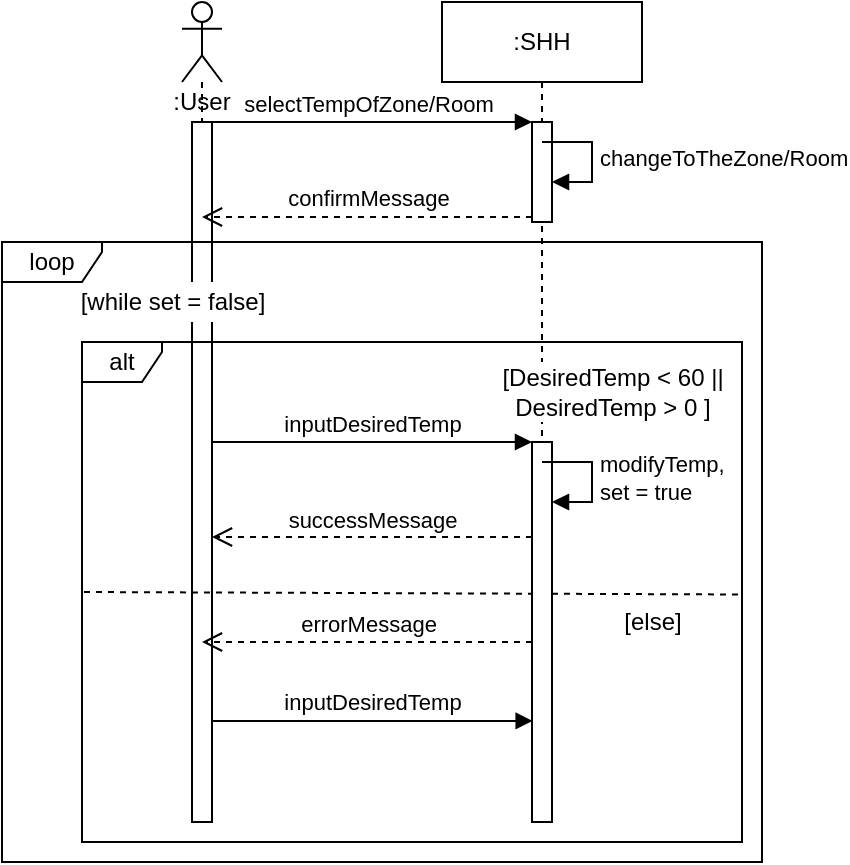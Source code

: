 <mxfile version="13.10.6" type="github" pages="4">
  <diagram id="kgpKYQtTHZ0yAKxKKP6v" name="SetTempForZone/Room">
    <mxGraphModel dx="388" dy="538" grid="1" gridSize="10" guides="1" tooltips="1" connect="1" arrows="1" fold="1" page="1" pageScale="1" pageWidth="850" pageHeight="1100" math="0" shadow="0">
      <root>
        <mxCell id="0" />
        <mxCell id="1" parent="0" />
        <mxCell id="lhcArw72Mbw9M8PvTjn8-2" value=":User" style="shape=umlLifeline;participant=umlActor;perimeter=lifelinePerimeter;whiteSpace=wrap;html=1;container=1;collapsible=0;recursiveResize=0;verticalAlign=top;spacingTop=36;outlineConnect=0;" vertex="1" parent="1">
          <mxGeometry x="190" y="200" width="20" height="410" as="geometry" />
        </mxCell>
        <mxCell id="lhcArw72Mbw9M8PvTjn8-9" value="" style="html=1;points=[];perimeter=orthogonalPerimeter;" vertex="1" parent="lhcArw72Mbw9M8PvTjn8-2">
          <mxGeometry x="5" y="60" width="10" height="350" as="geometry" />
        </mxCell>
        <mxCell id="lhcArw72Mbw9M8PvTjn8-3" value=":SHH" style="shape=umlLifeline;perimeter=lifelinePerimeter;whiteSpace=wrap;html=1;container=1;collapsible=0;recursiveResize=0;outlineConnect=0;" vertex="1" parent="1">
          <mxGeometry x="320" y="200" width="100" height="350" as="geometry" />
        </mxCell>
        <mxCell id="lhcArw72Mbw9M8PvTjn8-4" value="" style="html=1;points=[];perimeter=orthogonalPerimeter;" vertex="1" parent="lhcArw72Mbw9M8PvTjn8-3">
          <mxGeometry x="45" y="60" width="10" height="50" as="geometry" />
        </mxCell>
        <mxCell id="lhcArw72Mbw9M8PvTjn8-5" value="selectTempOfZone/Room" style="html=1;verticalAlign=bottom;endArrow=block;entryX=0;entryY=0;" edge="1" target="lhcArw72Mbw9M8PvTjn8-4" parent="1" source="lhcArw72Mbw9M8PvTjn8-2">
          <mxGeometry relative="1" as="geometry">
            <mxPoint x="290" y="260" as="sourcePoint" />
          </mxGeometry>
        </mxCell>
        <mxCell id="lhcArw72Mbw9M8PvTjn8-6" value="confirmMessage" style="html=1;verticalAlign=bottom;endArrow=open;dashed=1;endSize=8;exitX=0;exitY=0.95;" edge="1" source="lhcArw72Mbw9M8PvTjn8-4" parent="1" target="lhcArw72Mbw9M8PvTjn8-2">
          <mxGeometry relative="1" as="geometry">
            <mxPoint x="290" y="336" as="targetPoint" />
          </mxGeometry>
        </mxCell>
        <mxCell id="lhcArw72Mbw9M8PvTjn8-8" value="changeToTheZone/Room" style="edgeStyle=orthogonalEdgeStyle;html=1;align=left;spacingLeft=2;endArrow=block;rounded=0;entryX=1;entryY=0;" edge="1" parent="1">
          <mxGeometry relative="1" as="geometry">
            <mxPoint x="370" y="270" as="sourcePoint" />
            <Array as="points">
              <mxPoint x="395" y="270" />
            </Array>
            <mxPoint x="375" y="290" as="targetPoint" />
          </mxGeometry>
        </mxCell>
        <mxCell id="lhcArw72Mbw9M8PvTjn8-15" value="" style="endArrow=none;dashed=1;html=1;entryX=1;entryY=0.505;entryDx=0;entryDy=0;entryPerimeter=0;exitX=0.003;exitY=0.5;exitDx=0;exitDy=0;exitPerimeter=0;" edge="1" parent="1" source="lhcArw72Mbw9M8PvTjn8-13" target="lhcArw72Mbw9M8PvTjn8-13">
          <mxGeometry width="50" height="50" relative="1" as="geometry">
            <mxPoint x="140" y="429.5" as="sourcePoint" />
            <mxPoint x="250" y="429.5" as="targetPoint" />
          </mxGeometry>
        </mxCell>
        <mxCell id="lhcArw72Mbw9M8PvTjn8-26" value="[while set = false]" style="text;html=1;align=center;verticalAlign=middle;resizable=0;points=[];autosize=1;fillColor=#FFFFFF;" vertex="1" parent="1">
          <mxGeometry x="130" y="340" width="110" height="20" as="geometry" />
        </mxCell>
        <mxCell id="lhcArw72Mbw9M8PvTjn8-10" value="" style="html=1;points=[];perimeter=orthogonalPerimeter;" vertex="1" parent="1">
          <mxGeometry x="365" y="420" width="10" height="50" as="geometry" />
        </mxCell>
        <mxCell id="lhcArw72Mbw9M8PvTjn8-16" value="" style="html=1;points=[];perimeter=orthogonalPerimeter;" vertex="1" parent="1">
          <mxGeometry x="365" y="420" width="10" height="190" as="geometry" />
        </mxCell>
        <mxCell id="lhcArw72Mbw9M8PvTjn8-11" value="inputDesiredTemp" style="html=1;verticalAlign=bottom;endArrow=block;entryX=0;entryY=0;" edge="1" target="lhcArw72Mbw9M8PvTjn8-10" parent="1">
          <mxGeometry relative="1" as="geometry">
            <mxPoint x="205" y="420" as="sourcePoint" />
          </mxGeometry>
        </mxCell>
        <mxCell id="lhcArw72Mbw9M8PvTjn8-12" value="successMessage" style="html=1;verticalAlign=bottom;endArrow=open;dashed=1;endSize=8;exitX=0;exitY=0.95;" edge="1" source="lhcArw72Mbw9M8PvTjn8-10" parent="1">
          <mxGeometry relative="1" as="geometry">
            <mxPoint x="205" y="467.5" as="targetPoint" />
          </mxGeometry>
        </mxCell>
        <mxCell id="lhcArw72Mbw9M8PvTjn8-18" value="modifyTemp, &lt;br&gt;set = true" style="edgeStyle=orthogonalEdgeStyle;html=1;align=left;spacingLeft=2;endArrow=block;rounded=0;entryX=1;entryY=0;" edge="1" parent="1">
          <mxGeometry relative="1" as="geometry">
            <mxPoint x="370" y="430" as="sourcePoint" />
            <Array as="points">
              <mxPoint x="395" y="430" />
            </Array>
            <mxPoint x="375" y="450" as="targetPoint" />
          </mxGeometry>
        </mxCell>
        <mxCell id="lhcArw72Mbw9M8PvTjn8-19" value="[DesiredTemp &amp;lt; 60 || &lt;br&gt;DesiredTemp &amp;gt; 0&amp;nbsp;]" style="text;html=1;align=center;verticalAlign=middle;resizable=0;points=[];autosize=1;fillColor=#FFFFFF;shadow=0;" vertex="1" parent="1">
          <mxGeometry x="340" y="380" width="130" height="30" as="geometry" />
        </mxCell>
        <mxCell id="lhcArw72Mbw9M8PvTjn8-20" value="[else]" style="text;html=1;align=center;verticalAlign=middle;resizable=0;points=[];autosize=1;" vertex="1" parent="1">
          <mxGeometry x="405" y="500" width="40" height="20" as="geometry" />
        </mxCell>
        <mxCell id="lhcArw72Mbw9M8PvTjn8-22" value="errorMessage" style="html=1;verticalAlign=bottom;endArrow=open;dashed=1;endSize=8;" edge="1" parent="1" source="lhcArw72Mbw9M8PvTjn8-16">
          <mxGeometry relative="1" as="geometry">
            <mxPoint x="280" y="520" as="sourcePoint" />
            <mxPoint x="200" y="520" as="targetPoint" />
          </mxGeometry>
        </mxCell>
        <mxCell id="lhcArw72Mbw9M8PvTjn8-23" value="inputDesiredTemp" style="html=1;verticalAlign=bottom;endArrow=block;entryX=0.033;entryY=0.734;entryDx=0;entryDy=0;entryPerimeter=0;" edge="1" parent="1" target="lhcArw72Mbw9M8PvTjn8-16">
          <mxGeometry width="80" relative="1" as="geometry">
            <mxPoint x="205" y="559.46" as="sourcePoint" />
            <mxPoint x="340" y="560" as="targetPoint" />
          </mxGeometry>
        </mxCell>
        <mxCell id="lhcArw72Mbw9M8PvTjn8-13" value="alt" style="shape=umlFrame;whiteSpace=wrap;html=1;width=40;height=20;" vertex="1" parent="1">
          <mxGeometry x="140" y="370" width="330" height="250" as="geometry" />
        </mxCell>
        <mxCell id="lhcArw72Mbw9M8PvTjn8-25" value="loop" style="shape=umlFrame;whiteSpace=wrap;html=1;shadow=0;fillColor=#FFFFFF;width=50;height=20;" vertex="1" parent="1">
          <mxGeometry x="100" y="320" width="380" height="310" as="geometry" />
        </mxCell>
      </root>
    </mxGraphModel>
  </diagram>
  <diagram id="YWMfqUhMTUKm7gQqHDon" name="DisplayRoomTemp">
    <mxGraphModel dx="466" dy="645" grid="1" gridSize="10" guides="1" tooltips="1" connect="1" arrows="1" fold="1" page="1" pageScale="1" pageWidth="850" pageHeight="1100" math="0" shadow="0">
      <root>
        <mxCell id="bGHKmagNLLG-o4S90rGU-0" />
        <mxCell id="bGHKmagNLLG-o4S90rGU-1" parent="bGHKmagNLLG-o4S90rGU-0" />
        <mxCell id="HIW2l6GMeRsGFYgbqVl1-0" value=":User" style="shape=umlLifeline;participant=umlActor;perimeter=lifelinePerimeter;whiteSpace=wrap;html=1;container=1;collapsible=0;recursiveResize=0;verticalAlign=top;spacingTop=36;outlineConnect=0;shadow=0;fillColor=#FFFFFF;" vertex="1" parent="bGHKmagNLLG-o4S90rGU-1">
          <mxGeometry x="230" y="190" width="20" height="190" as="geometry" />
        </mxCell>
        <mxCell id="s9i3gwIcVF2IHLuW9Wfh-0" value="" style="html=1;points=[];perimeter=orthogonalPerimeter;shadow=0;fillColor=#FFFFFF;" vertex="1" parent="HIW2l6GMeRsGFYgbqVl1-0">
          <mxGeometry x="5" y="70" width="10" height="70" as="geometry" />
        </mxCell>
        <mxCell id="HIW2l6GMeRsGFYgbqVl1-1" value=":SHH" style="shape=umlLifeline;perimeter=lifelinePerimeter;whiteSpace=wrap;html=1;container=1;collapsible=0;recursiveResize=0;outlineConnect=0;shadow=0;fillColor=#FFFFFF;" vertex="1" parent="bGHKmagNLLG-o4S90rGU-1">
          <mxGeometry x="340" y="190" width="100" height="190" as="geometry" />
        </mxCell>
        <mxCell id="s9i3gwIcVF2IHLuW9Wfh-1" value="" style="html=1;points=[];perimeter=orthogonalPerimeter;shadow=0;fillColor=#FFFFFF;" vertex="1" parent="HIW2l6GMeRsGFYgbqVl1-1">
          <mxGeometry x="45" y="70" width="10" height="70" as="geometry" />
        </mxCell>
        <mxCell id="s9i3gwIcVF2IHLuW9Wfh-2" value="selectRoomToDisplay" style="html=1;verticalAlign=bottom;endArrow=block;" edge="1" parent="bGHKmagNLLG-o4S90rGU-1" target="s9i3gwIcVF2IHLuW9Wfh-1">
          <mxGeometry width="80" relative="1" as="geometry">
            <mxPoint x="240" y="260" as="sourcePoint" />
            <mxPoint x="320" y="260" as="targetPoint" />
          </mxGeometry>
        </mxCell>
        <mxCell id="s9i3gwIcVF2IHLuW9Wfh-3" value="displayRoomTemp" style="html=1;verticalAlign=bottom;endArrow=open;dashed=1;endSize=8;" edge="1" parent="bGHKmagNLLG-o4S90rGU-1" source="HIW2l6GMeRsGFYgbqVl1-1">
          <mxGeometry relative="1" as="geometry">
            <mxPoint x="320" y="330" as="sourcePoint" />
            <mxPoint x="240" y="330" as="targetPoint" />
          </mxGeometry>
        </mxCell>
      </root>
    </mxGraphModel>
  </diagram>
  <diagram id="w-tRJo2W-2mMPzgcjWOK" name="SetDefaultTemp">
    <mxGraphModel dx="466" dy="645" grid="1" gridSize="10" guides="1" tooltips="1" connect="1" arrows="1" fold="1" page="1" pageScale="1" pageWidth="850" pageHeight="1100" math="0" shadow="0">
      <root>
        <mxCell id="Ng2WjSJcqN4tj9qCuIeY-0" />
        <mxCell id="Ng2WjSJcqN4tj9qCuIeY-1" parent="Ng2WjSJcqN4tj9qCuIeY-0" />
        <mxCell id="Ng2WjSJcqN4tj9qCuIeY-2" value=":User" style="shape=umlLifeline;participant=umlActor;perimeter=lifelinePerimeter;whiteSpace=wrap;html=1;container=1;collapsible=0;recursiveResize=0;verticalAlign=top;spacingTop=36;outlineConnect=0;shadow=0;fillColor=#FFFFFF;" vertex="1" parent="Ng2WjSJcqN4tj9qCuIeY-1">
          <mxGeometry x="130" y="180" width="20" height="160" as="geometry" />
        </mxCell>
        <mxCell id="Ng2WjSJcqN4tj9qCuIeY-4" value="" style="html=1;points=[];perimeter=orthogonalPerimeter;shadow=0;fillColor=#FFFFFF;" vertex="1" parent="Ng2WjSJcqN4tj9qCuIeY-2">
          <mxGeometry x="5" y="70" width="10" height="80" as="geometry" />
        </mxCell>
        <mxCell id="Ng2WjSJcqN4tj9qCuIeY-3" value=":SHH" style="shape=umlLifeline;perimeter=lifelinePerimeter;whiteSpace=wrap;html=1;container=1;collapsible=0;recursiveResize=0;outlineConnect=0;shadow=0;fillColor=#FFFFFF;" vertex="1" parent="Ng2WjSJcqN4tj9qCuIeY-1">
          <mxGeometry x="280" y="180" width="100" height="160" as="geometry" />
        </mxCell>
        <mxCell id="Ng2WjSJcqN4tj9qCuIeY-5" value="" style="html=1;points=[];perimeter=orthogonalPerimeter;shadow=0;fillColor=#FFFFFF;" vertex="1" parent="Ng2WjSJcqN4tj9qCuIeY-3">
          <mxGeometry x="45" y="70" width="10" height="80" as="geometry" />
        </mxCell>
        <mxCell id="Ng2WjSJcqN4tj9qCuIeY-6" value="TempForSummerAndWinter" style="html=1;verticalAlign=bottom;endArrow=block;" edge="1" parent="Ng2WjSJcqN4tj9qCuIeY-1" target="Ng2WjSJcqN4tj9qCuIeY-3">
          <mxGeometry width="80" relative="1" as="geometry">
            <mxPoint x="140" y="250" as="sourcePoint" />
            <mxPoint x="220" y="250" as="targetPoint" />
          </mxGeometry>
        </mxCell>
        <mxCell id="Ng2WjSJcqN4tj9qCuIeY-8" value="updateRecordOfTemp" style="edgeStyle=orthogonalEdgeStyle;html=1;align=left;spacingLeft=2;endArrow=block;rounded=0;entryX=1;entryY=0;" edge="1" parent="Ng2WjSJcqN4tj9qCuIeY-1">
          <mxGeometry relative="1" as="geometry">
            <mxPoint x="330" y="270" as="sourcePoint" />
            <Array as="points">
              <mxPoint x="355" y="270" />
            </Array>
            <mxPoint x="335" y="290" as="targetPoint" />
          </mxGeometry>
        </mxCell>
        <mxCell id="Ng2WjSJcqN4tj9qCuIeY-9" value="SuccessMessage" style="html=1;verticalAlign=bottom;endArrow=open;dashed=1;endSize=8;exitX=0.2;exitY=1;exitDx=0;exitDy=0;exitPerimeter=0;" edge="1" parent="Ng2WjSJcqN4tj9qCuIeY-1" source="Ng2WjSJcqN4tj9qCuIeY-5" target="Ng2WjSJcqN4tj9qCuIeY-2">
          <mxGeometry relative="1" as="geometry">
            <mxPoint x="270" y="329.5" as="sourcePoint" />
            <mxPoint x="190" y="329.5" as="targetPoint" />
          </mxGeometry>
        </mxCell>
      </root>
    </mxGraphModel>
  </diagram>
  <diagram id="8MvD7-P4snf87cYQ7J5n" name="Page-4">
    <mxGraphModel dx="1186" dy="645" grid="1" gridSize="10" guides="1" tooltips="1" connect="1" arrows="1" fold="1" page="1" pageScale="1" pageWidth="850" pageHeight="1100" math="0" shadow="0">
      <root>
        <mxCell id="nOwNBk0ENd_ktqmfTxCf-0" />
        <mxCell id="nOwNBk0ENd_ktqmfTxCf-1" parent="nOwNBk0ENd_ktqmfTxCf-0" />
        <mxCell id="nOwNBk0ENd_ktqmfTxCf-2" value=":User" style="shape=umlLifeline;participant=umlActor;perimeter=lifelinePerimeter;whiteSpace=wrap;html=1;container=1;collapsible=0;recursiveResize=0;verticalAlign=top;spacingTop=36;outlineConnect=0;shadow=0;fillColor=#FFFFFF;" vertex="1" parent="nOwNBk0ENd_ktqmfTxCf-1">
          <mxGeometry x="150" y="150" width="20" height="300" as="geometry" />
        </mxCell>
        <mxCell id="nOwNBk0ENd_ktqmfTxCf-3" value=":SHH" style="shape=umlLifeline;perimeter=lifelinePerimeter;whiteSpace=wrap;html=1;container=1;collapsible=0;recursiveResize=0;outlineConnect=0;shadow=0;fillColor=#FFFFFF;" vertex="1" parent="nOwNBk0ENd_ktqmfTxCf-1">
          <mxGeometry x="290" y="150" width="100" height="300" as="geometry" />
        </mxCell>
      </root>
    </mxGraphModel>
  </diagram>
</mxfile>
